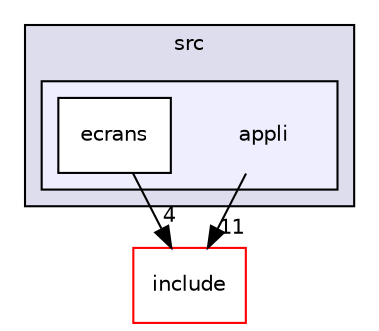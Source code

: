 digraph "appli" {
  compound=true
  node [ fontsize="10", fontname="Helvetica"];
  edge [ labelfontsize="10", labelfontname="Helvetica"];
  subgraph clusterdir_68267d1309a1af8e8297ef4c3efbcdba {
    graph [ bgcolor="#ddddee", pencolor="black", label="src" fontname="Helvetica", fontsize="10", URL="dir_68267d1309a1af8e8297ef4c3efbcdba.html"]
  subgraph clusterdir_6628f942472c5d015b8c1d5edcf3e260 {
    graph [ bgcolor="#eeeeff", pencolor="black", label="" URL="dir_6628f942472c5d015b8c1d5edcf3e260.html"];
    dir_6628f942472c5d015b8c1d5edcf3e260 [shape=plaintext label="appli"];
    dir_948951bef20ff08488ba5d71d7306f43 [shape=box label="ecrans" color="black" fillcolor="white" style="filled" URL="dir_948951bef20ff08488ba5d71d7306f43.html"];
  }
  }
  dir_d44c64559bbebec7f509842c48db8b23 [shape=box label="include" fillcolor="white" style="filled" color="red" URL="dir_d44c64559bbebec7f509842c48db8b23.html"];
  dir_948951bef20ff08488ba5d71d7306f43->dir_d44c64559bbebec7f509842c48db8b23 [headlabel="4", labeldistance=1.5 headhref="dir_000006_000002.html"];
  dir_6628f942472c5d015b8c1d5edcf3e260->dir_d44c64559bbebec7f509842c48db8b23 [headlabel="11", labeldistance=1.5 headhref="dir_000001_000002.html"];
}
